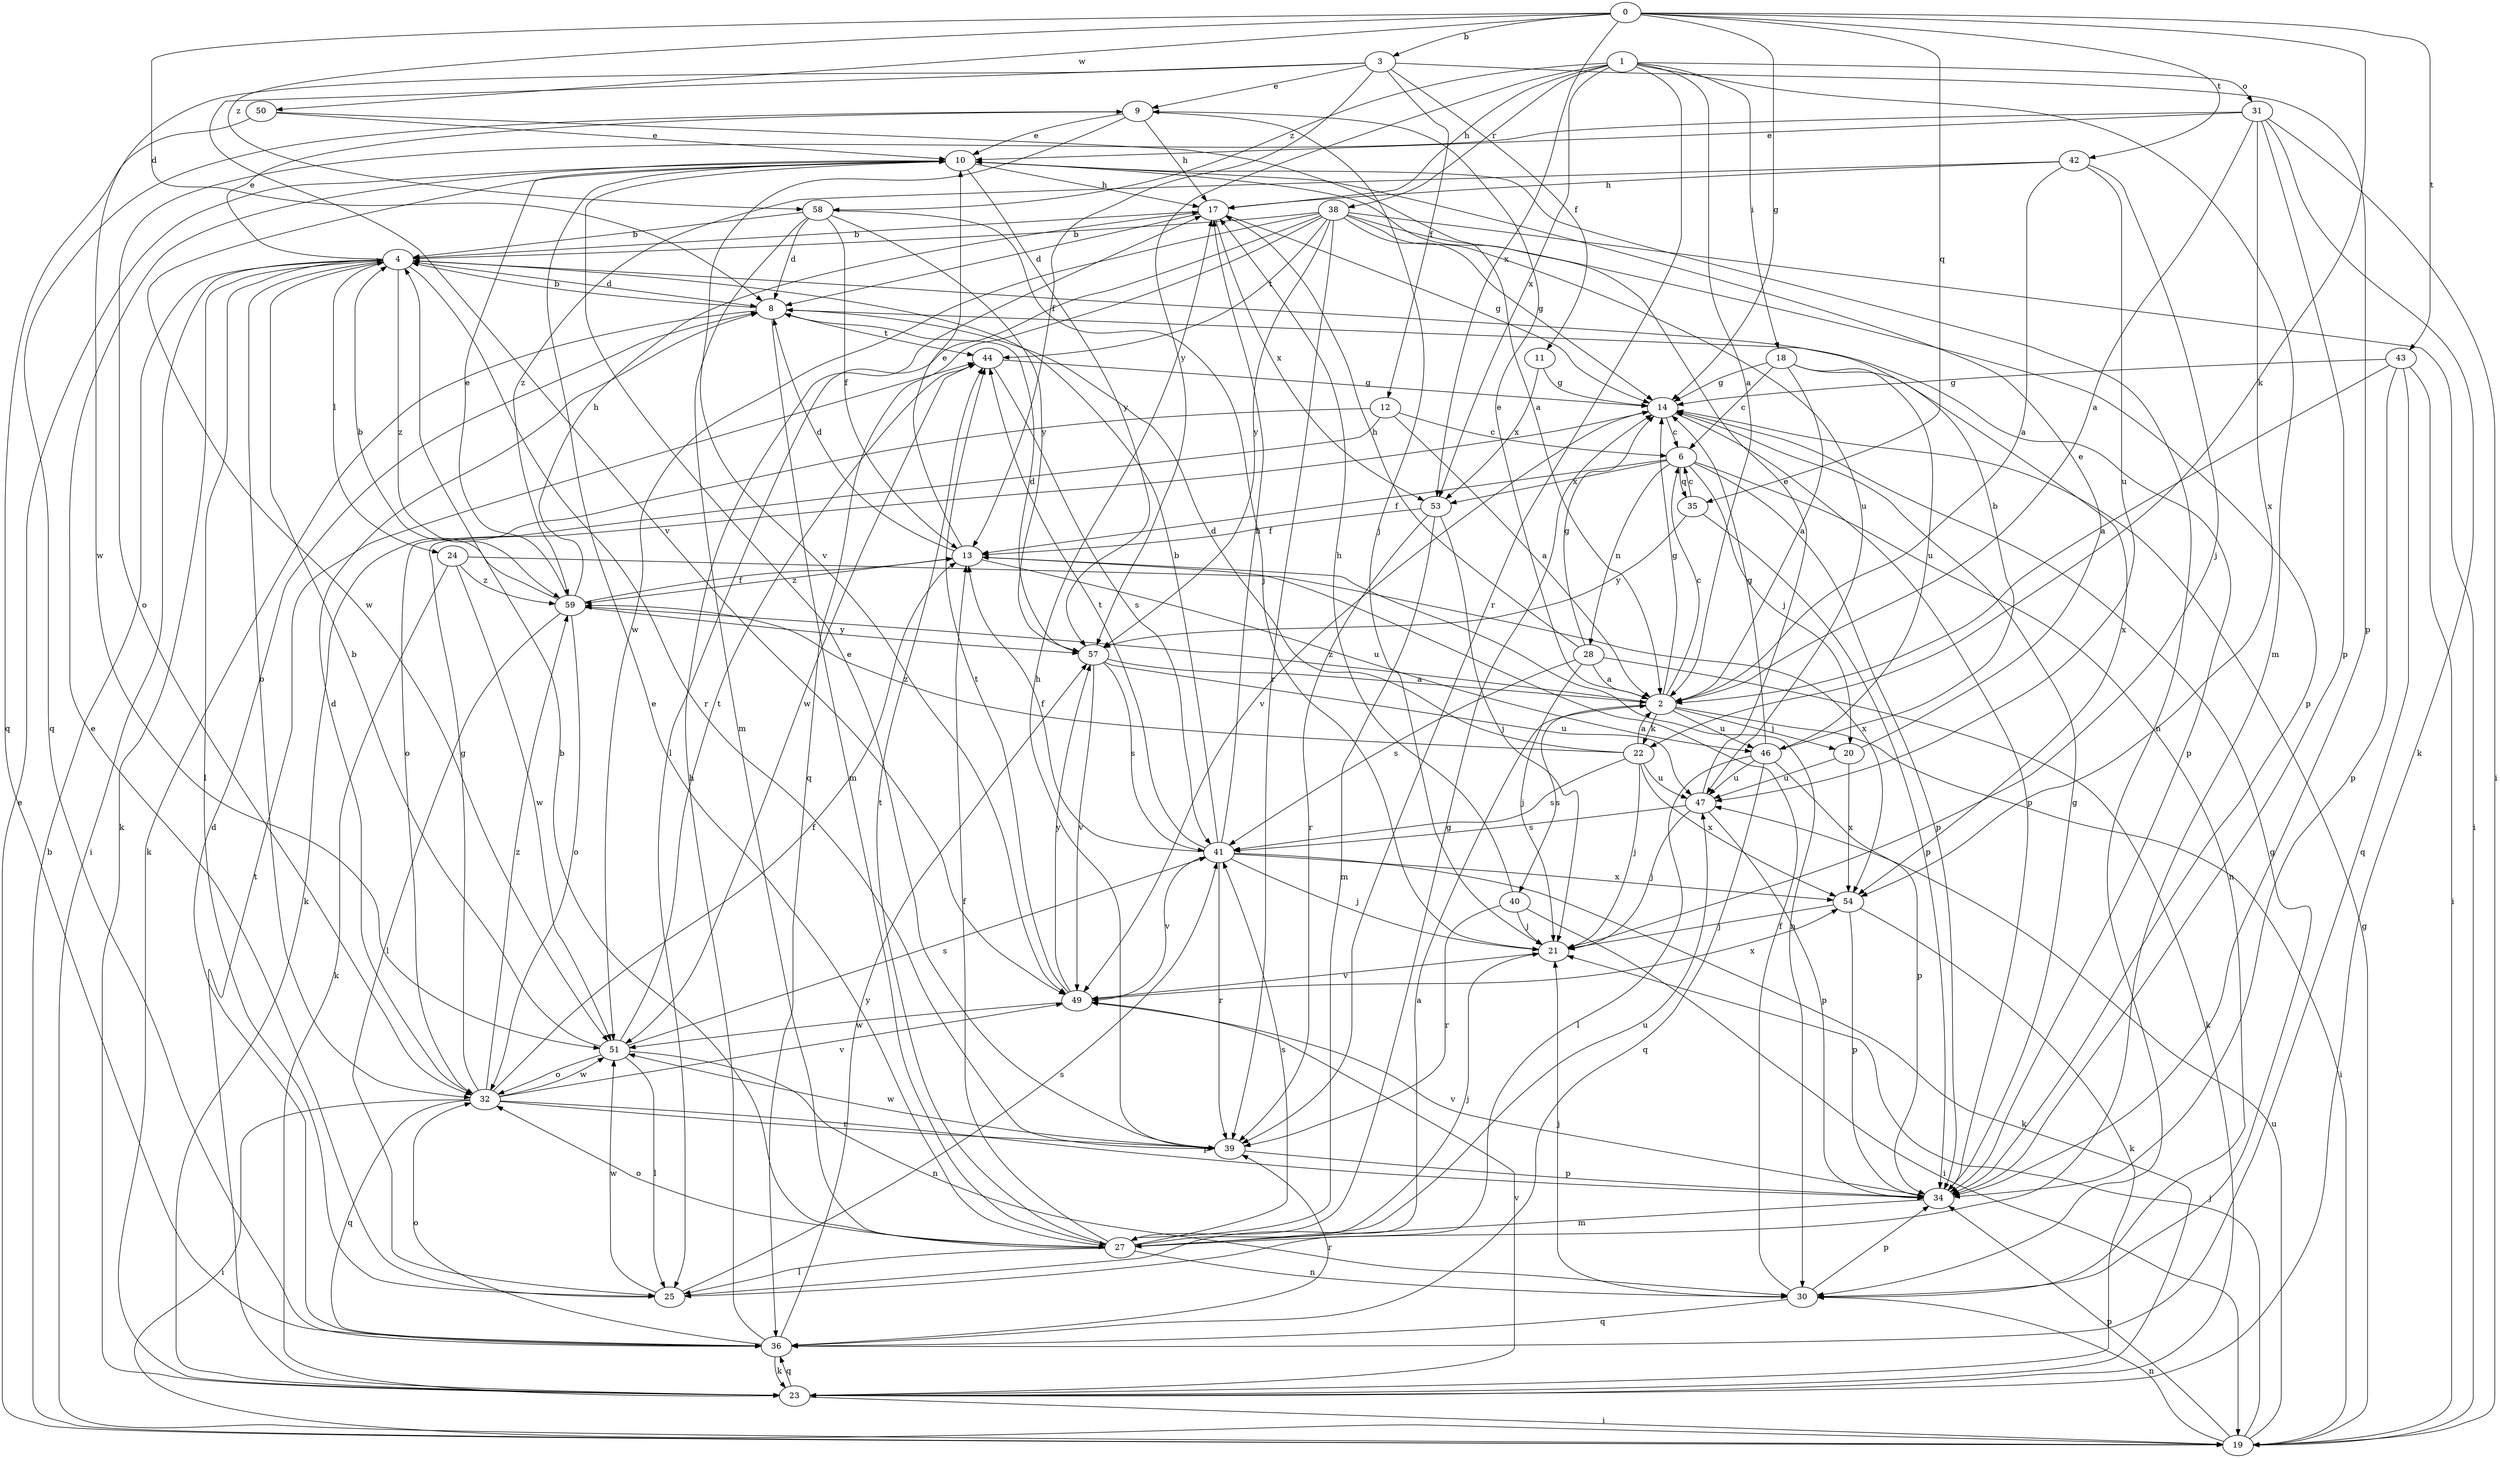 strict digraph  {
0;
1;
2;
3;
4;
6;
8;
9;
10;
11;
12;
13;
14;
17;
18;
19;
20;
21;
22;
23;
24;
25;
27;
28;
30;
31;
32;
34;
35;
36;
38;
39;
40;
41;
42;
43;
44;
46;
47;
49;
50;
51;
53;
54;
57;
58;
59;
0 -> 3  [label=b];
0 -> 8  [label=d];
0 -> 14  [label=g];
0 -> 22  [label=k];
0 -> 35  [label=q];
0 -> 42  [label=t];
0 -> 43  [label=t];
0 -> 50  [label=w];
0 -> 53  [label=x];
0 -> 58  [label=z];
1 -> 2  [label=a];
1 -> 17  [label=h];
1 -> 18  [label=i];
1 -> 27  [label=m];
1 -> 31  [label=o];
1 -> 38  [label=r];
1 -> 39  [label=r];
1 -> 53  [label=x];
1 -> 57  [label=y];
1 -> 58  [label=z];
2 -> 6  [label=c];
2 -> 9  [label=e];
2 -> 14  [label=g];
2 -> 19  [label=i];
2 -> 20  [label=j];
2 -> 22  [label=k];
2 -> 40  [label=s];
2 -> 46  [label=u];
2 -> 59  [label=z];
3 -> 9  [label=e];
3 -> 11  [label=f];
3 -> 12  [label=f];
3 -> 13  [label=f];
3 -> 34  [label=p];
3 -> 49  [label=v];
3 -> 51  [label=w];
4 -> 8  [label=d];
4 -> 9  [label=e];
4 -> 19  [label=i];
4 -> 23  [label=k];
4 -> 24  [label=l];
4 -> 25  [label=l];
4 -> 32  [label=o];
4 -> 39  [label=r];
4 -> 59  [label=z];
6 -> 13  [label=f];
6 -> 20  [label=j];
6 -> 28  [label=n];
6 -> 30  [label=n];
6 -> 34  [label=p];
6 -> 35  [label=q];
6 -> 53  [label=x];
8 -> 4  [label=b];
8 -> 23  [label=k];
8 -> 27  [label=m];
8 -> 34  [label=p];
8 -> 44  [label=t];
9 -> 10  [label=e];
9 -> 17  [label=h];
9 -> 21  [label=j];
9 -> 36  [label=q];
9 -> 49  [label=v];
10 -> 17  [label=h];
10 -> 30  [label=n];
10 -> 51  [label=w];
10 -> 57  [label=y];
11 -> 14  [label=g];
11 -> 53  [label=x];
12 -> 2  [label=a];
12 -> 6  [label=c];
12 -> 23  [label=k];
12 -> 32  [label=o];
13 -> 8  [label=d];
13 -> 10  [label=e];
13 -> 30  [label=n];
13 -> 46  [label=u];
13 -> 59  [label=z];
14 -> 6  [label=c];
14 -> 34  [label=p];
14 -> 49  [label=v];
17 -> 4  [label=b];
17 -> 8  [label=d];
17 -> 14  [label=g];
17 -> 53  [label=x];
18 -> 2  [label=a];
18 -> 6  [label=c];
18 -> 14  [label=g];
18 -> 46  [label=u];
18 -> 54  [label=x];
19 -> 4  [label=b];
19 -> 10  [label=e];
19 -> 14  [label=g];
19 -> 21  [label=j];
19 -> 30  [label=n];
19 -> 34  [label=p];
19 -> 47  [label=u];
20 -> 10  [label=e];
20 -> 47  [label=u];
20 -> 54  [label=x];
21 -> 49  [label=v];
22 -> 2  [label=a];
22 -> 8  [label=d];
22 -> 21  [label=j];
22 -> 41  [label=s];
22 -> 47  [label=u];
22 -> 54  [label=x];
22 -> 59  [label=z];
23 -> 19  [label=i];
23 -> 36  [label=q];
23 -> 44  [label=t];
23 -> 49  [label=v];
24 -> 23  [label=k];
24 -> 51  [label=w];
24 -> 54  [label=x];
24 -> 59  [label=z];
25 -> 2  [label=a];
25 -> 10  [label=e];
25 -> 41  [label=s];
25 -> 51  [label=w];
27 -> 4  [label=b];
27 -> 10  [label=e];
27 -> 13  [label=f];
27 -> 14  [label=g];
27 -> 21  [label=j];
27 -> 25  [label=l];
27 -> 30  [label=n];
27 -> 32  [label=o];
27 -> 41  [label=s];
27 -> 44  [label=t];
27 -> 47  [label=u];
28 -> 2  [label=a];
28 -> 14  [label=g];
28 -> 17  [label=h];
28 -> 21  [label=j];
28 -> 23  [label=k];
28 -> 41  [label=s];
30 -> 13  [label=f];
30 -> 14  [label=g];
30 -> 21  [label=j];
30 -> 34  [label=p];
30 -> 36  [label=q];
31 -> 2  [label=a];
31 -> 10  [label=e];
31 -> 19  [label=i];
31 -> 23  [label=k];
31 -> 32  [label=o];
31 -> 34  [label=p];
31 -> 54  [label=x];
32 -> 8  [label=d];
32 -> 13  [label=f];
32 -> 14  [label=g];
32 -> 19  [label=i];
32 -> 34  [label=p];
32 -> 36  [label=q];
32 -> 39  [label=r];
32 -> 49  [label=v];
32 -> 51  [label=w];
32 -> 59  [label=z];
34 -> 14  [label=g];
34 -> 27  [label=m];
34 -> 49  [label=v];
35 -> 6  [label=c];
35 -> 34  [label=p];
35 -> 57  [label=y];
36 -> 8  [label=d];
36 -> 17  [label=h];
36 -> 23  [label=k];
36 -> 32  [label=o];
36 -> 39  [label=r];
36 -> 57  [label=y];
38 -> 4  [label=b];
38 -> 14  [label=g];
38 -> 19  [label=i];
38 -> 25  [label=l];
38 -> 34  [label=p];
38 -> 36  [label=q];
38 -> 39  [label=r];
38 -> 44  [label=t];
38 -> 47  [label=u];
38 -> 51  [label=w];
38 -> 57  [label=y];
39 -> 10  [label=e];
39 -> 17  [label=h];
39 -> 34  [label=p];
39 -> 51  [label=w];
40 -> 17  [label=h];
40 -> 19  [label=i];
40 -> 21  [label=j];
40 -> 39  [label=r];
41 -> 4  [label=b];
41 -> 13  [label=f];
41 -> 17  [label=h];
41 -> 21  [label=j];
41 -> 23  [label=k];
41 -> 39  [label=r];
41 -> 44  [label=t];
41 -> 49  [label=v];
41 -> 54  [label=x];
42 -> 2  [label=a];
42 -> 17  [label=h];
42 -> 21  [label=j];
42 -> 47  [label=u];
42 -> 59  [label=z];
43 -> 2  [label=a];
43 -> 14  [label=g];
43 -> 19  [label=i];
43 -> 34  [label=p];
43 -> 36  [label=q];
44 -> 14  [label=g];
44 -> 41  [label=s];
44 -> 51  [label=w];
46 -> 4  [label=b];
46 -> 14  [label=g];
46 -> 25  [label=l];
46 -> 34  [label=p];
46 -> 36  [label=q];
46 -> 47  [label=u];
47 -> 10  [label=e];
47 -> 21  [label=j];
47 -> 34  [label=p];
47 -> 41  [label=s];
49 -> 44  [label=t];
49 -> 51  [label=w];
49 -> 54  [label=x];
49 -> 57  [label=y];
50 -> 2  [label=a];
50 -> 10  [label=e];
50 -> 36  [label=q];
51 -> 4  [label=b];
51 -> 25  [label=l];
51 -> 30  [label=n];
51 -> 32  [label=o];
51 -> 41  [label=s];
51 -> 44  [label=t];
53 -> 13  [label=f];
53 -> 21  [label=j];
53 -> 27  [label=m];
53 -> 39  [label=r];
54 -> 21  [label=j];
54 -> 23  [label=k];
54 -> 34  [label=p];
57 -> 2  [label=a];
57 -> 8  [label=d];
57 -> 41  [label=s];
57 -> 47  [label=u];
57 -> 49  [label=v];
58 -> 4  [label=b];
58 -> 8  [label=d];
58 -> 13  [label=f];
58 -> 21  [label=j];
58 -> 27  [label=m];
58 -> 57  [label=y];
59 -> 4  [label=b];
59 -> 10  [label=e];
59 -> 13  [label=f];
59 -> 17  [label=h];
59 -> 25  [label=l];
59 -> 32  [label=o];
59 -> 57  [label=y];
}
